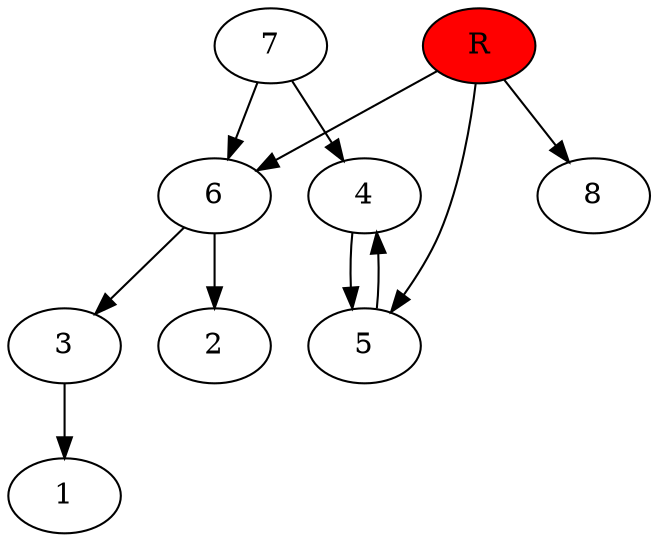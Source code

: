 digraph prb39672 {
	1
	2
	3
	4
	5
	6
	7
	8
	R [fillcolor="#ff0000" style=filled]
	3 -> 1
	4 -> 5
	5 -> 4
	6 -> 2
	6 -> 3
	7 -> 4
	7 -> 6
	R -> 5
	R -> 6
	R -> 8
}
